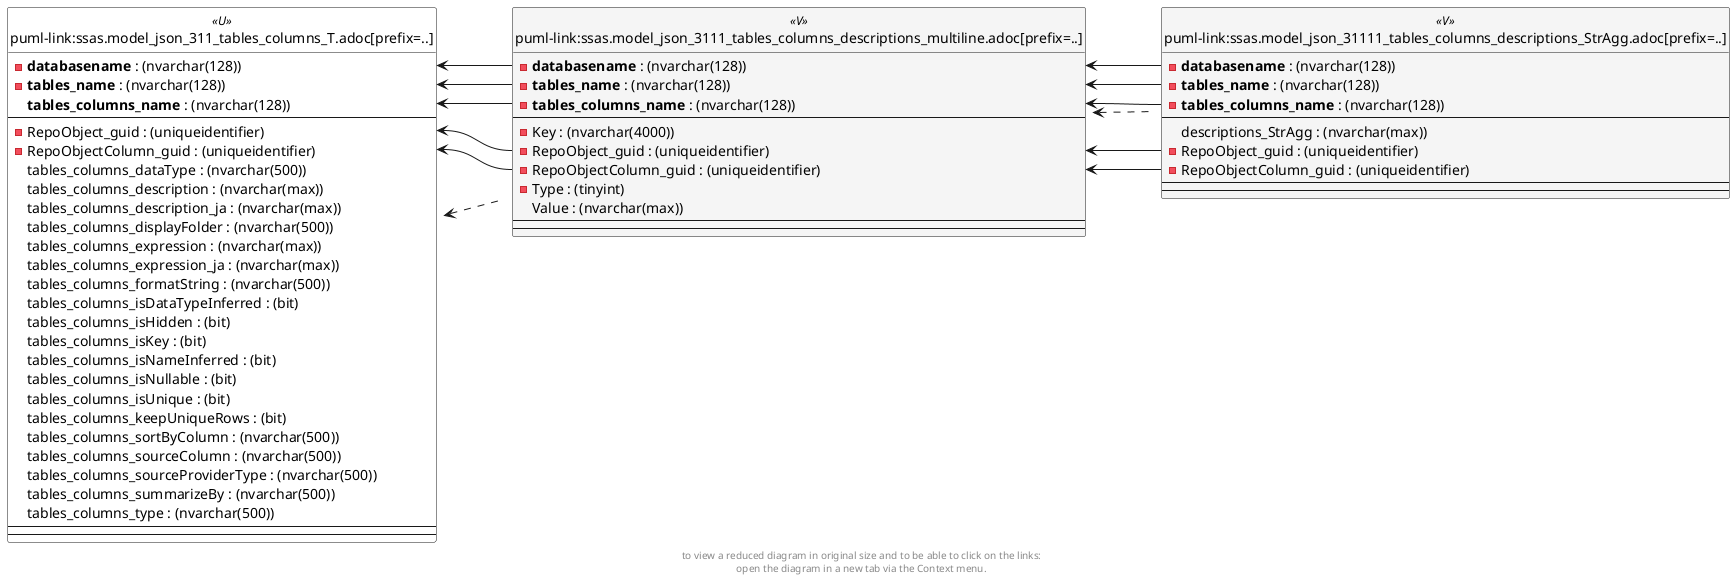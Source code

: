 @startuml
left to right direction
'top to bottom direction
hide circle
'avoide "." issues:
set namespaceSeparator none


skinparam class {
  BackgroundColor White
  BackgroundColor<<FN>> Yellow
  BackgroundColor<<FS>> Yellow
  BackgroundColor<<FT>> LightGray
  BackgroundColor<<IF>> Yellow
  BackgroundColor<<IS>> Yellow
  BackgroundColor<<P>> Aqua
  BackgroundColor<<PC>> Aqua
  BackgroundColor<<SN>> Yellow
  BackgroundColor<<SO>> SlateBlue
  BackgroundColor<<TF>> LightGray
  BackgroundColor<<TR>> Tomato
  BackgroundColor<<U>> White
  BackgroundColor<<V>> WhiteSmoke
  BackgroundColor<<X>> Aqua
}


entity "puml-link:ssas.model_json_311_tables_columns_T.adoc[prefix=..]" as ssas.model_json_311_tables_columns_T << U >> {
  - **databasename** : (nvarchar(128))
  - **tables_name** : (nvarchar(128))
  **tables_columns_name** : (nvarchar(128))
  --
  - RepoObject_guid : (uniqueidentifier)
  - RepoObjectColumn_guid : (uniqueidentifier)
  tables_columns_dataType : (nvarchar(500))
  tables_columns_description : (nvarchar(max))
  tables_columns_description_ja : (nvarchar(max))
  tables_columns_displayFolder : (nvarchar(500))
  tables_columns_expression : (nvarchar(max))
  tables_columns_expression_ja : (nvarchar(max))
  tables_columns_formatString : (nvarchar(500))
  tables_columns_isDataTypeInferred : (bit)
  tables_columns_isHidden : (bit)
  tables_columns_isKey : (bit)
  tables_columns_isNameInferred : (bit)
  tables_columns_isNullable : (bit)
  tables_columns_isUnique : (bit)
  tables_columns_keepUniqueRows : (bit)
  tables_columns_sortByColumn : (nvarchar(500))
  tables_columns_sourceColumn : (nvarchar(500))
  tables_columns_sourceProviderType : (nvarchar(500))
  tables_columns_summarizeBy : (nvarchar(500))
  tables_columns_type : (nvarchar(500))
  --
  --
}

entity "puml-link:ssas.model_json_3111_tables_columns_descriptions_multiline.adoc[prefix=..]" as ssas.model_json_3111_tables_columns_descriptions_multiline << V >> {
  - **databasename** : (nvarchar(128))
  - **tables_name** : (nvarchar(128))
  - **tables_columns_name** : (nvarchar(128))
  --
  - Key : (nvarchar(4000))
  - RepoObject_guid : (uniqueidentifier)
  - RepoObjectColumn_guid : (uniqueidentifier)
  - Type : (tinyint)
  Value : (nvarchar(max))
  --
  --
}

entity "puml-link:ssas.model_json_31111_tables_columns_descriptions_StrAgg.adoc[prefix=..]" as ssas.model_json_31111_tables_columns_descriptions_StrAgg << V >> {
  - **databasename** : (nvarchar(128))
  - **tables_name** : (nvarchar(128))
  - **tables_columns_name** : (nvarchar(128))
  --
  descriptions_StrAgg : (nvarchar(max))
  - RepoObject_guid : (uniqueidentifier)
  - RepoObjectColumn_guid : (uniqueidentifier)
  --
  --
}

ssas.model_json_311_tables_columns_T <.. ssas.model_json_3111_tables_columns_descriptions_multiline
ssas.model_json_3111_tables_columns_descriptions_multiline <.. ssas.model_json_31111_tables_columns_descriptions_StrAgg
ssas.model_json_311_tables_columns_T::databasename <-- ssas.model_json_3111_tables_columns_descriptions_multiline::databasename
ssas.model_json_311_tables_columns_T::RepoObject_guid <-- ssas.model_json_3111_tables_columns_descriptions_multiline::RepoObject_guid
ssas.model_json_311_tables_columns_T::RepoObjectColumn_guid <-- ssas.model_json_3111_tables_columns_descriptions_multiline::RepoObjectColumn_guid
ssas.model_json_311_tables_columns_T::tables_columns_name <-- ssas.model_json_3111_tables_columns_descriptions_multiline::tables_columns_name
ssas.model_json_311_tables_columns_T::tables_name <-- ssas.model_json_3111_tables_columns_descriptions_multiline::tables_name
ssas.model_json_3111_tables_columns_descriptions_multiline::databasename <-- ssas.model_json_31111_tables_columns_descriptions_StrAgg::databasename
ssas.model_json_3111_tables_columns_descriptions_multiline::RepoObject_guid <-- ssas.model_json_31111_tables_columns_descriptions_StrAgg::RepoObject_guid
ssas.model_json_3111_tables_columns_descriptions_multiline::RepoObjectColumn_guid <-- ssas.model_json_31111_tables_columns_descriptions_StrAgg::RepoObjectColumn_guid
ssas.model_json_3111_tables_columns_descriptions_multiline::tables_columns_name <-- ssas.model_json_31111_tables_columns_descriptions_StrAgg::tables_columns_name
ssas.model_json_3111_tables_columns_descriptions_multiline::tables_name <-- ssas.model_json_31111_tables_columns_descriptions_StrAgg::tables_name
footer
to view a reduced diagram in original size and to be able to click on the links:
open the diagram in a new tab via the Context menu.
end footer

@enduml

